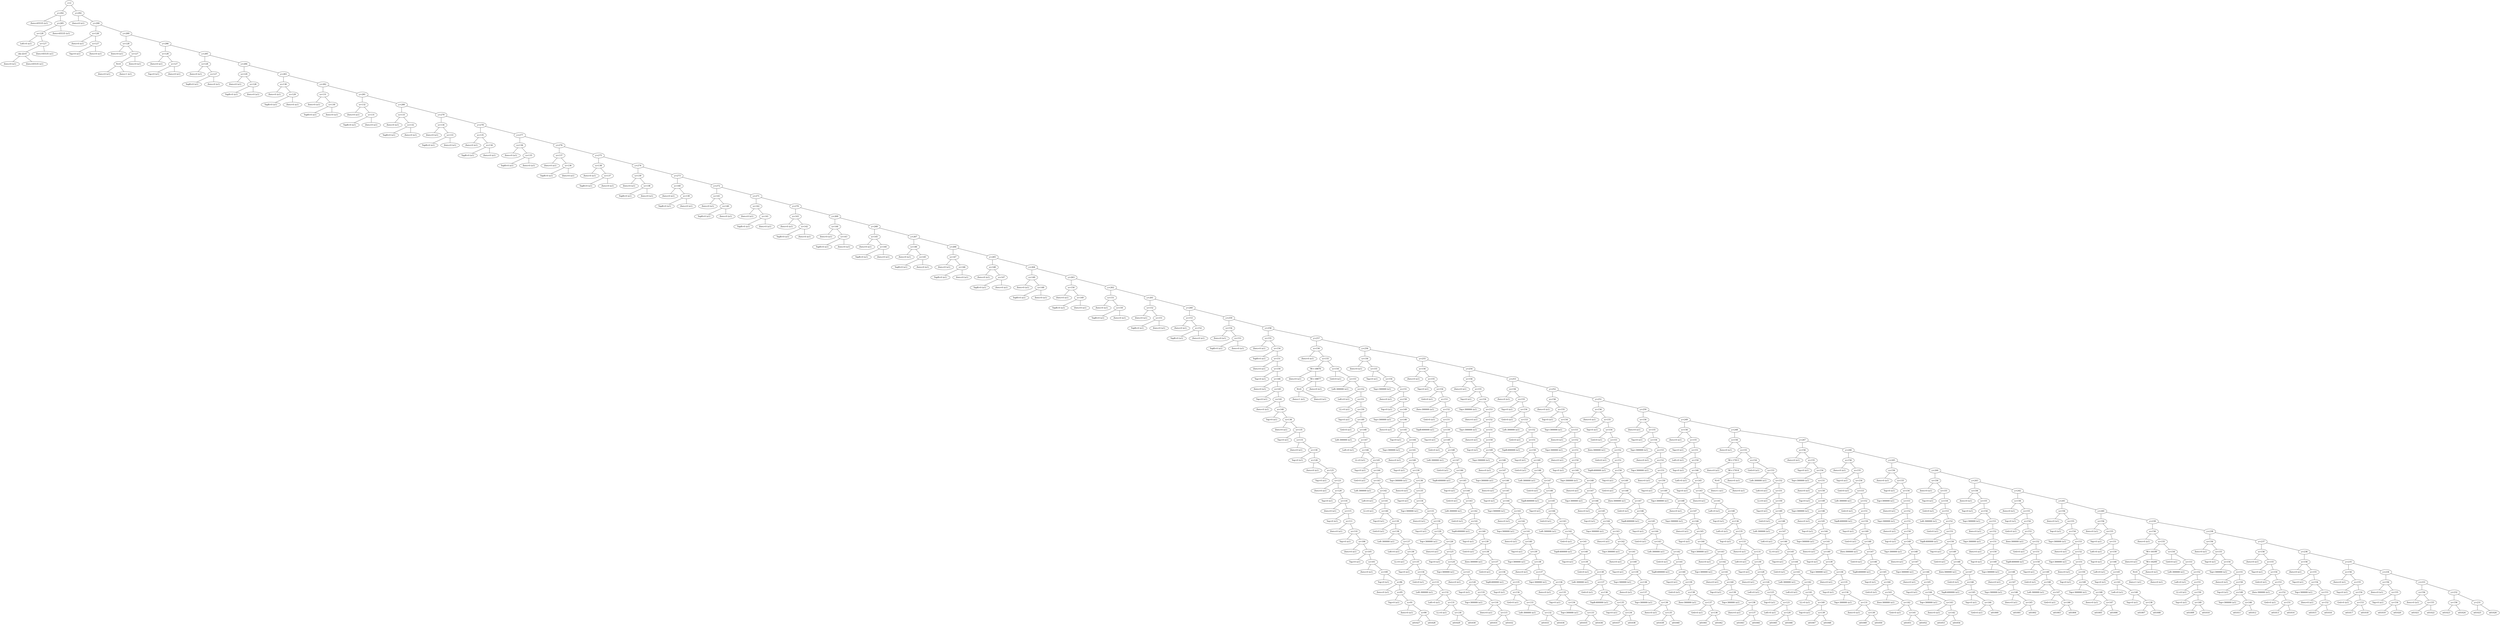 graph{
n00000 [label="c>2"];
n00000 -- n00001;
n00000 -- n00002;
n00001 [label="y>292"];
n00001 -- n00003;
n00001 -- n00004;
n00002 [label="y>292"];
n00002 -- n00005;
n00002 -- n00006;
n00003 [label="Zero+65535 (x1)"];
n00004 [label="y>285"];
n00004 -- n00007;
n00004 -- n00008;
n00005 [label="Zero+0 (x1)"];
n00006 [label="y>290"];
n00006 -- n00009;
n00006 -- n00010;
n00007 [label="x>128"];
n00007 -- n00011;
n00007 -- n00012;
n00008 [label="Zero+65535 (x1)"];
n00009 [label="x>128"];
n00009 -- n00013;
n00009 -- n00014;
n00010 [label="y>289"];
n00010 -- n00015;
n00010 -- n00016;
n00011 [label="Left+0 (x1)"];
n00012 [label="x>127"];
n00012 -- n00017;
n00012 -- n00018;
n00013 [label="Zero+0 (x1)"];
n00014 [label="x>127"];
n00014 -- n00019;
n00014 -- n00020;
n00015 [label="x>128"];
n00015 -- n00021;
n00015 -- n00022;
n00016 [label="y>286"];
n00016 -- n00023;
n00016 -- n00024;
n00017 [label="ch[-2]>0"];
n00017 -- n00025;
n00017 -- n00026;
n00018 [label="Zero+65535 (x1)"];
n00019 [label="Top+0 (x1)"];
n00020 [label="Zero+0 (x1)"];
n00021 [label="Zero+0 (x1)"];
n00022 [label="x>127"];
n00022 -- n00027;
n00022 -- n00028;
n00023 [label="x>128"];
n00023 -- n00029;
n00023 -- n00030;
n00024 [label="y>285"];
n00024 -- n00031;
n00024 -- n00032;
n00025 [label="Zero+0 (x1)"];
n00026 [label="Zero+65535 (x1)"];
n00027 [label="N>0"];
n00027 -- n00033;
n00027 -- n00034;
n00028 [label="Zero+0 (x1)"];
n00029 [label="Zero+0 (x1)"];
n00030 [label="x>127"];
n00030 -- n00035;
n00030 -- n00036;
n00031 [label="x>128"];
n00031 -- n00037;
n00031 -- n00038;
n00032 [label="y>284"];
n00032 -- n00039;
n00032 -- n00040;
n00033 [label="Zero+0 (x1)"];
n00034 [label="Zero+1 (x1)"];
n00035 [label="Top+0 (x1)"];
n00036 [label="Zero+0 (x1)"];
n00037 [label="Zero+0 (x1)"];
n00038 [label="x>127"];
n00038 -- n00041;
n00038 -- n00042;
n00039 [label="x>129"];
n00039 -- n00043;
n00039 -- n00044;
n00040 [label="y>283"];
n00040 -- n00045;
n00040 -- n00046;
n00041 [label="TopR+0 (x1)"];
n00042 [label="Zero+0 (x1)"];
n00043 [label="Zero+0 (x1)"];
n00044 [label="x>128"];
n00044 -- n00047;
n00044 -- n00048;
n00045 [label="x>130"];
n00045 -- n00049;
n00045 -- n00050;
n00046 [label="y>282"];
n00046 -- n00051;
n00046 -- n00052;
n00047 [label="TopR+0 (x1)"];
n00048 [label="Zero+0 (x1)"];
n00049 [label="Zero+0 (x1)"];
n00050 [label="x>129"];
n00050 -- n00053;
n00050 -- n00054;
n00051 [label="x>131"];
n00051 -- n00055;
n00051 -- n00056;
n00052 [label="y>281"];
n00052 -- n00057;
n00052 -- n00058;
n00053 [label="TopR+0 (x1)"];
n00054 [label="Zero+0 (x1)"];
n00055 [label="Zero+0 (x1)"];
n00056 [label="x>130"];
n00056 -- n00059;
n00056 -- n00060;
n00057 [label="x>132"];
n00057 -- n00061;
n00057 -- n00062;
n00058 [label="y>280"];
n00058 -- n00063;
n00058 -- n00064;
n00059 [label="TopR+0 (x1)"];
n00060 [label="Zero+0 (x1)"];
n00061 [label="Zero+0 (x1)"];
n00062 [label="x>131"];
n00062 -- n00065;
n00062 -- n00066;
n00063 [label="x>133"];
n00063 -- n00067;
n00063 -- n00068;
n00064 [label="y>279"];
n00064 -- n00069;
n00064 -- n00070;
n00065 [label="TopR+0 (x1)"];
n00066 [label="Zero+0 (x1)"];
n00067 [label="Zero+0 (x1)"];
n00068 [label="x>132"];
n00068 -- n00071;
n00068 -- n00072;
n00069 [label="x>134"];
n00069 -- n00073;
n00069 -- n00074;
n00070 [label="y>278"];
n00070 -- n00075;
n00070 -- n00076;
n00071 [label="TopR+0 (x1)"];
n00072 [label="Zero+0 (x1)"];
n00073 [label="Zero+0 (x1)"];
n00074 [label="x>133"];
n00074 -- n00077;
n00074 -- n00078;
n00075 [label="x>135"];
n00075 -- n00079;
n00075 -- n00080;
n00076 [label="y>277"];
n00076 -- n00081;
n00076 -- n00082;
n00077 [label="TopR+0 (x1)"];
n00078 [label="Zero+0 (x1)"];
n00079 [label="Zero+0 (x1)"];
n00080 [label="x>134"];
n00080 -- n00083;
n00080 -- n00084;
n00081 [label="x>136"];
n00081 -- n00085;
n00081 -- n00086;
n00082 [label="y>276"];
n00082 -- n00087;
n00082 -- n00088;
n00083 [label="TopR+0 (x1)"];
n00084 [label="Zero+0 (x1)"];
n00085 [label="Zero+0 (x1)"];
n00086 [label="x>135"];
n00086 -- n00089;
n00086 -- n00090;
n00087 [label="x>137"];
n00087 -- n00091;
n00087 -- n00092;
n00088 [label="y>275"];
n00088 -- n00093;
n00088 -- n00094;
n00089 [label="TopR+0 (x1)"];
n00090 [label="Zero+0 (x1)"];
n00091 [label="Zero+0 (x1)"];
n00092 [label="x>136"];
n00092 -- n00095;
n00092 -- n00096;
n00093 [label="x>138"];
n00093 -- n00097;
n00093 -- n00098;
n00094 [label="y>274"];
n00094 -- n00099;
n00094 -- n00100;
n00095 [label="TopR+0 (x1)"];
n00096 [label="Zero+0 (x1)"];
n00097 [label="Zero+0 (x1)"];
n00098 [label="x>137"];
n00098 -- n00101;
n00098 -- n00102;
n00099 [label="x>139"];
n00099 -- n00103;
n00099 -- n00104;
n00100 [label="y>273"];
n00100 -- n00105;
n00100 -- n00106;
n00101 [label="TopR+0 (x1)"];
n00102 [label="Zero+0 (x1)"];
n00103 [label="Zero+0 (x1)"];
n00104 [label="x>138"];
n00104 -- n00107;
n00104 -- n00108;
n00105 [label="x>140"];
n00105 -- n00109;
n00105 -- n00110;
n00106 [label="y>272"];
n00106 -- n00111;
n00106 -- n00112;
n00107 [label="TopR+0 (x1)"];
n00108 [label="Zero+0 (x1)"];
n00109 [label="Zero+0 (x1)"];
n00110 [label="x>139"];
n00110 -- n00113;
n00110 -- n00114;
n00111 [label="x>141"];
n00111 -- n00115;
n00111 -- n00116;
n00112 [label="y>271"];
n00112 -- n00117;
n00112 -- n00118;
n00113 [label="TopR+0 (x1)"];
n00114 [label="Zero+0 (x1)"];
n00115 [label="Zero+0 (x1)"];
n00116 [label="x>140"];
n00116 -- n00119;
n00116 -- n00120;
n00117 [label="x>142"];
n00117 -- n00121;
n00117 -- n00122;
n00118 [label="y>270"];
n00118 -- n00123;
n00118 -- n00124;
n00119 [label="TopR+0 (x1)"];
n00120 [label="Zero+0 (x1)"];
n00121 [label="Zero+0 (x1)"];
n00122 [label="x>141"];
n00122 -- n00125;
n00122 -- n00126;
n00123 [label="x>143"];
n00123 -- n00127;
n00123 -- n00128;
n00124 [label="y>269"];
n00124 -- n00129;
n00124 -- n00130;
n00125 [label="TopR+0 (x1)"];
n00126 [label="Zero+0 (x1)"];
n00127 [label="Zero+0 (x1)"];
n00128 [label="x>142"];
n00128 -- n00131;
n00128 -- n00132;
n00129 [label="x>144"];
n00129 -- n00133;
n00129 -- n00134;
n00130 [label="y>268"];
n00130 -- n00135;
n00130 -- n00136;
n00131 [label="TopR+0 (x1)"];
n00132 [label="Zero+0 (x1)"];
n00133 [label="Zero+0 (x1)"];
n00134 [label="x>143"];
n00134 -- n00137;
n00134 -- n00138;
n00135 [label="x>145"];
n00135 -- n00139;
n00135 -- n00140;
n00136 [label="y>267"];
n00136 -- n00141;
n00136 -- n00142;
n00137 [label="TopR+0 (x1)"];
n00138 [label="Zero+0 (x1)"];
n00139 [label="Zero+0 (x1)"];
n00140 [label="x>144"];
n00140 -- n00143;
n00140 -- n00144;
n00141 [label="x>146"];
n00141 -- n00145;
n00141 -- n00146;
n00142 [label="y>266"];
n00142 -- n00147;
n00142 -- n00148;
n00143 [label="TopR+0 (x1)"];
n00144 [label="Zero+0 (x1)"];
n00145 [label="Zero+0 (x1)"];
n00146 [label="x>145"];
n00146 -- n00149;
n00146 -- n00150;
n00147 [label="x>147"];
n00147 -- n00151;
n00147 -- n00152;
n00148 [label="y>265"];
n00148 -- n00153;
n00148 -- n00154;
n00149 [label="TopR+0 (x1)"];
n00150 [label="Zero+0 (x1)"];
n00151 [label="Zero+0 (x1)"];
n00152 [label="x>146"];
n00152 -- n00155;
n00152 -- n00156;
n00153 [label="x>148"];
n00153 -- n00157;
n00153 -- n00158;
n00154 [label="y>264"];
n00154 -- n00159;
n00154 -- n00160;
n00155 [label="TopR+0 (x1)"];
n00156 [label="Zero+0 (x1)"];
n00157 [label="Zero+0 (x1)"];
n00158 [label="x>147"];
n00158 -- n00161;
n00158 -- n00162;
n00159 [label="x>149"];
n00159 -- n00163;
n00159 -- n00164;
n00160 [label="y>263"];
n00160 -- n00165;
n00160 -- n00166;
n00161 [label="TopR+0 (x1)"];
n00162 [label="Zero+0 (x1)"];
n00163 [label="Zero+0 (x1)"];
n00164 [label="x>148"];
n00164 -- n00167;
n00164 -- n00168;
n00165 [label="x>150"];
n00165 -- n00169;
n00165 -- n00170;
n00166 [label="y>262"];
n00166 -- n00171;
n00166 -- n00172;
n00167 [label="TopR+0 (x1)"];
n00168 [label="Zero+0 (x1)"];
n00169 [label="Zero+0 (x1)"];
n00170 [label="x>149"];
n00170 -- n00173;
n00170 -- n00174;
n00171 [label="x>151"];
n00171 -- n00175;
n00171 -- n00176;
n00172 [label="y>261"];
n00172 -- n00177;
n00172 -- n00178;
n00173 [label="TopR+0 (x1)"];
n00174 [label="Zero+0 (x1)"];
n00175 [label="Zero+0 (x1)"];
n00176 [label="x>150"];
n00176 -- n00179;
n00176 -- n00180;
n00177 [label="x>152"];
n00177 -- n00181;
n00177 -- n00182;
n00178 [label="y>260"];
n00178 -- n00183;
n00178 -- n00184;
n00179 [label="TopR+0 (x1)"];
n00180 [label="Zero+0 (x1)"];
n00181 [label="Zero+0 (x1)"];
n00182 [label="x>151"];
n00182 -- n00185;
n00182 -- n00186;
n00183 [label="x>153"];
n00183 -- n00187;
n00183 -- n00188;
n00184 [label="y>259"];
n00184 -- n00189;
n00184 -- n00190;
n00185 [label="TopR+0 (x1)"];
n00186 [label="Zero+0 (x1)"];
n00187 [label="Zero+0 (x1)"];
n00188 [label="x>152"];
n00188 -- n00191;
n00188 -- n00192;
n00189 [label="x>154"];
n00189 -- n00193;
n00189 -- n00194;
n00190 [label="y>258"];
n00190 -- n00195;
n00190 -- n00196;
n00191 [label="TopR+0 (x1)"];
n00192 [label="Zero+0 (x1)"];
n00193 [label="Zero+0 (x1)"];
n00194 [label="x>153"];
n00194 -- n00197;
n00194 -- n00198;
n00195 [label="x>155"];
n00195 -- n00199;
n00195 -- n00200;
n00196 [label="y>257"];
n00196 -- n00201;
n00196 -- n00202;
n00197 [label="TopR+0 (x1)"];
n00198 [label="Zero+0 (x1)"];
n00199 [label="Zero+0 (x1)"];
n00200 [label="x>154"];
n00200 -- n00203;
n00200 -- n00204;
n00201 [label="x>156"];
n00201 -- n00205;
n00201 -- n00206;
n00202 [label="y>256"];
n00202 -- n00207;
n00202 -- n00208;
n00203 [label="TopR+0 (x1)"];
n00204 [label="x>151"];
n00204 -- n00209;
n00204 -- n00210;
n00205 [label="Zero+0 (x1)"];
n00206 [label="x>155"];
n00206 -- n00211;
n00206 -- n00212;
n00207 [label="x>156"];
n00207 -- n00213;
n00207 -- n00214;
n00208 [label="y>255"];
n00208 -- n00215;
n00208 -- n00216;
n00209 [label="Zero+0 (x1)"];
n00210 [label="x>150"];
n00210 -- n00217;
n00210 -- n00218;
n00211 [label="W>-18876"];
n00211 -- n00219;
n00211 -- n00220;
n00212 [label="x>154"];
n00212 -- n00221;
n00212 -- n00222;
n00213 [label="Zero+0 (x1)"];
n00214 [label="x>155"];
n00214 -- n00223;
n00214 -- n00224;
n00215 [label="x>156"];
n00215 -- n00225;
n00215 -- n00226;
n00216 [label="y>254"];
n00216 -- n00227;
n00216 -- n00228;
n00217 [label="Top+0 (x1)"];
n00218 [label="x>146"];
n00218 -- n00229;
n00218 -- n00230;
n00219 [label="Zero+0 (x1)"];
n00220 [label="W>-18877"];
n00220 -- n00231;
n00220 -- n00232;
n00221 [label="Grd+0 (x1)"];
n00222 [label="x>153"];
n00222 -- n00233;
n00222 -- n00234;
n00223 [label="Top+0 (x1)"];
n00224 [label="x>154"];
n00224 -- n00235;
n00224 -- n00236;
n00225 [label="Zero+0 (x1)"];
n00226 [label="x>155"];
n00226 -- n00237;
n00226 -- n00238;
n00227 [label="x>156"];
n00227 -- n00239;
n00227 -- n00240;
n00228 [label="y>253"];
n00228 -- n00241;
n00228 -- n00242;
n00229 [label="Zero+0 (x1)"];
n00230 [label="x>145"];
n00230 -- n00243;
n00230 -- n00244;
n00231 [label="N>0"];
n00231 -- n00245;
n00231 -- n00246;
n00232 [label="Zero+0 (x1)"];
n00233 [label="Left-300000 (x1)"];
n00234 [label="x>152"];
n00234 -- n00247;
n00234 -- n00248;
n00235 [label="Top+300000 (x1)"];
n00236 [label="x>151"];
n00236 -- n00249;
n00236 -- n00250;
n00237 [label="Top+0 (x1)"];
n00238 [label="x>154"];
n00238 -- n00251;
n00238 -- n00252;
n00239 [label="Zero+0 (x1)"];
n00240 [label="x>155"];
n00240 -- n00253;
n00240 -- n00254;
n00241 [label="x>156"];
n00241 -- n00255;
n00241 -- n00256;
n00242 [label="y>252"];
n00242 -- n00257;
n00242 -- n00258;
n00243 [label="Top+0 (x1)"];
n00244 [label="x>141"];
n00244 -- n00259;
n00244 -- n00260;
n00245 [label="Zero+1 (x1)"];
n00246 [label="Zero+0 (x1)"];
n00247 [label="Left+0 (x1)"];
n00248 [label="x>151"];
n00248 -- n00261;
n00248 -- n00262;
n00249 [label="Zero+0 (x1)"];
n00250 [label="x>150"];
n00250 -- n00263;
n00250 -- n00264;
n00251 [label="Grd+0 (x1)"];
n00252 [label="x>153"];
n00252 -- n00265;
n00252 -- n00266;
n00253 [label="Top+0 (x1)"];
n00254 [label="x>154"];
n00254 -- n00267;
n00254 -- n00268;
n00255 [label="Zero+0 (x1)"];
n00256 [label="x>155"];
n00256 -- n00269;
n00256 -- n00270;
n00257 [label="x>156"];
n00257 -- n00271;
n00257 -- n00272;
n00258 [label="y>251"];
n00258 -- n00273;
n00258 -- n00274;
n00259 [label="Zero+0 (x1)"];
n00260 [label="x>140"];
n00260 -- n00275;
n00260 -- n00276;
n00261 [label="LL+0 (x1)"];
n00262 [label="x>150"];
n00262 -- n00277;
n00262 -- n00278;
n00263 [label="Top+0 (x1)"];
n00264 [label="x>149"];
n00264 -- n00279;
n00264 -- n00280;
n00265 [label="Zero-300000 (x1)"];
n00266 [label="x>152"];
n00266 -- n00281;
n00266 -- n00282;
n00267 [label="Top+300000 (x1)"];
n00268 [label="x>153"];
n00268 -- n00283;
n00268 -- n00284;
n00269 [label="Top+0 (x1)"];
n00270 [label="x>154"];
n00270 -- n00285;
n00270 -- n00286;
n00271 [label="Zero+0 (x1)"];
n00272 [label="x>155"];
n00272 -- n00287;
n00272 -- n00288;
n00273 [label="x>156"];
n00273 -- n00289;
n00273 -- n00290;
n00274 [label="y>250"];
n00274 -- n00291;
n00274 -- n00292;
n00275 [label="Top+0 (x1)"];
n00276 [label="x>136"];
n00276 -- n00293;
n00276 -- n00294;
n00277 [label="Top+0 (x1)"];
n00278 [label="x>149"];
n00278 -- n00295;
n00278 -- n00296;
n00279 [label="Top+300000 (x1)"];
n00280 [label="x>146"];
n00280 -- n00297;
n00280 -- n00298;
n00281 [label="Grd+0 (x1)"];
n00282 [label="x>151"];
n00282 -- n00299;
n00282 -- n00300;
n00283 [label="Zero+0 (x1)"];
n00284 [label="x>152"];
n00284 -- n00301;
n00284 -- n00302;
n00285 [label="Grd+0 (x1)"];
n00286 [label="x>153"];
n00286 -- n00303;
n00286 -- n00304;
n00287 [label="Top+0 (x1)"];
n00288 [label="x>154"];
n00288 -- n00305;
n00288 -- n00306;
n00289 [label="Zero+0 (x1)"];
n00290 [label="x>155"];
n00290 -- n00307;
n00290 -- n00308;
n00291 [label="x>156"];
n00291 -- n00309;
n00291 -- n00310;
n00292 [label="y>249"];
n00292 -- n00311;
n00292 -- n00312;
n00293 [label="Zero+0 (x1)"];
n00294 [label="x>135"];
n00294 -- n00313;
n00294 -- n00314;
n00295 [label="Grd+0 (x1)"];
n00296 [label="x>148"];
n00296 -- n00315;
n00296 -- n00316;
n00297 [label="Zero+0 (x1)"];
n00298 [label="x>145"];
n00298 -- n00317;
n00298 -- n00318;
n00299 [label="TopR-600000 (x1)"];
n00300 [label="x>150"];
n00300 -- n00319;
n00300 -- n00320;
n00301 [label="Top+300000 (x1)"];
n00302 [label="x>151"];
n00302 -- n00321;
n00302 -- n00322;
n00303 [label="Left-300000 (x1)"];
n00304 [label="x>152"];
n00304 -- n00323;
n00304 -- n00324;
n00305 [label="Top+300000 (x1)"];
n00306 [label="x>153"];
n00306 -- n00325;
n00306 -- n00326;
n00307 [label="Top+0 (x1)"];
n00308 [label="x>154"];
n00308 -- n00327;
n00308 -- n00328;
n00309 [label="Zero+0 (x1)"];
n00310 [label="x>155"];
n00310 -- n00329;
n00310 -- n00330;
n00311 [label="x>156"];
n00311 -- n00331;
n00311 -- n00332;
n00312 [label="y>248"];
n00312 -- n00333;
n00312 -- n00334;
n00313 [label="Top+0 (x1)"];
n00314 [label="x>131"];
n00314 -- n00335;
n00314 -- n00336;
n00315 [label="Left-300000 (x1)"];
n00316 [label="x>147"];
n00316 -- n00337;
n00316 -- n00338;
n00317 [label="Top+0 (x1)"];
n00318 [label="x>144"];
n00318 -- n00339;
n00318 -- n00340;
n00319 [label="Top+0 (x1)"];
n00320 [label="x>149"];
n00320 -- n00341;
n00320 -- n00342;
n00321 [label="Zero+0 (x1)"];
n00322 [label="x>150"];
n00322 -- n00343;
n00322 -- n00344;
n00323 [label="Grd+0 (x1)"];
n00324 [label="x>151"];
n00324 -- n00345;
n00324 -- n00346;
n00325 [label="Zero+0 (x1)"];
n00326 [label="x>152"];
n00326 -- n00347;
n00326 -- n00348;
n00327 [label="Grd+0 (x1)"];
n00328 [label="x>153"];
n00328 -- n00349;
n00328 -- n00350;
n00329 [label="Top+0 (x1)"];
n00330 [label="x>154"];
n00330 -- n00351;
n00330 -- n00352;
n00331 [label="Zero+0 (x1)"];
n00332 [label="x>155"];
n00332 -- n00353;
n00332 -- n00354;
n00333 [label="x>156"];
n00333 -- n00355;
n00333 -- n00356;
n00334 [label="y>247"];
n00334 -- n00357;
n00334 -- n00358;
n00335 [label="Zero+0 (x1)"];
n00336 [label="x>130"];
n00336 -- n00359;
n00336 -- n00360;
n00337 [label="Left+0 (x1)"];
n00338 [label="x>146"];
n00338 -- n00361;
n00338 -- n00362;
n00339 [label="Top+300000 (x1)"];
n00340 [label="x>141"];
n00340 -- n00363;
n00340 -- n00364;
n00341 [label="Grd+0 (x1)"];
n00342 [label="x>148"];
n00342 -- n00365;
n00342 -- n00366;
n00343 [label="Top+0 (x1)"];
n00344 [label="x>149"];
n00344 -- n00367;
n00344 -- n00368;
n00345 [label="TopR-600000 (x1)"];
n00346 [label="x>150"];
n00346 -- n00369;
n00346 -- n00370;
n00347 [label="Top+300000 (x1)"];
n00348 [label="x>151"];
n00348 -- n00371;
n00348 -- n00372;
n00349 [label="Zero-300000 (x1)"];
n00350 [label="x>152"];
n00350 -- n00373;
n00350 -- n00374;
n00351 [label="Top+300000 (x1)"];
n00352 [label="x>153"];
n00352 -- n00375;
n00352 -- n00376;
n00353 [label="Top+0 (x1)"];
n00354 [label="x>151"];
n00354 -- n00377;
n00354 -- n00378;
n00355 [label="Zero+0 (x1)"];
n00356 [label="x>155"];
n00356 -- n00379;
n00356 -- n00380;
n00357 [label="x>156"];
n00357 -- n00381;
n00357 -- n00382;
n00358 [label="y>246"];
n00358 -- n00383;
n00358 -- n00384;
n00359 [label="Top+0 (x1)"];
n00360 [label="x>126"];
n00360 -- n00385;
n00360 -- n00386;
n00361 [label="LL+0 (x1)"];
n00362 [label="x>145"];
n00362 -- n00387;
n00362 -- n00388;
n00363 [label="Zero+0 (x1)"];
n00364 [label="x>140"];
n00364 -- n00389;
n00364 -- n00390;
n00365 [label="Left-300000 (x1)"];
n00366 [label="x>147"];
n00366 -- n00391;
n00366 -- n00392;
n00367 [label="Top+300000 (x1)"];
n00368 [label="x>148"];
n00368 -- n00393;
n00368 -- n00394;
n00369 [label="Top+0 (x1)"];
n00370 [label="x>149"];
n00370 -- n00395;
n00370 -- n00396;
n00371 [label="Zero+0 (x1)"];
n00372 [label="x>150"];
n00372 -- n00397;
n00372 -- n00398;
n00373 [label="Grd+0 (x1)"];
n00374 [label="x>151"];
n00374 -- n00399;
n00374 -- n00400;
n00375 [label="Zero+0 (x1)"];
n00376 [label="x>152"];
n00376 -- n00401;
n00376 -- n00402;
n00377 [label="Left+0 (x1)"];
n00378 [label="x>150"];
n00378 -- n00403;
n00378 -- n00404;
n00379 [label="W>-17013"];
n00379 -- n00405;
n00379 -- n00406;
n00380 [label="x>154"];
n00380 -- n00407;
n00380 -- n00408;
n00381 [label="Zero+0 (x1)"];
n00382 [label="x>155"];
n00382 -- n00409;
n00382 -- n00410;
n00383 [label="x>156"];
n00383 -- n00411;
n00383 -- n00412;
n00384 [label="y>245"];
n00384 -- n00413;
n00384 -- n00414;
n00385 [label="Zero+0 (x1)"];
n00386 [label="x>125"];
n00386 -- n00415;
n00386 -- n00416;
n00387 [label="Top+0 (x1)"];
n00388 [label="x>144"];
n00388 -- n00417;
n00388 -- n00418;
n00389 [label="Top+0 (x1)"];
n00390 [label="x>139"];
n00390 -- n00419;
n00390 -- n00420;
n00391 [label="Grd+0 (x1)"];
n00392 [label="x>146"];
n00392 -- n00421;
n00392 -- n00422;
n00393 [label="Zero+0 (x1)"];
n00394 [label="x>147"];
n00394 -- n00423;
n00394 -- n00424;
n00395 [label="Grd+0 (x1)"];
n00396 [label="x>148"];
n00396 -- n00425;
n00396 -- n00426;
n00397 [label="Top+0 (x1)"];
n00398 [label="x>149"];
n00398 -- n00427;
n00398 -- n00428;
n00399 [label="TopR-600000 (x1)"];
n00400 [label="x>150"];
n00400 -- n00429;
n00400 -- n00430;
n00401 [label="Top+300000 (x1)"];
n00402 [label="x>151"];
n00402 -- n00431;
n00402 -- n00432;
n00403 [label="Top+0 (x1)"];
n00404 [label="x>146"];
n00404 -- n00433;
n00404 -- n00434;
n00405 [label="Zero+0 (x1)"];
n00406 [label="W>-17014"];
n00406 -- n00435;
n00406 -- n00436;
n00407 [label="Grd+0 (x1)"];
n00408 [label="x>153"];
n00408 -- n00437;
n00408 -- n00438;
n00409 [label="Top+0 (x1)"];
n00410 [label="x>154"];
n00410 -- n00439;
n00410 -- n00440;
n00411 [label="Zero+0 (x1)"];
n00412 [label="x>155"];
n00412 -- n00441;
n00412 -- n00442;
n00413 [label="x>156"];
n00413 -- n00443;
n00413 -- n00444;
n00414 [label="y>244"];
n00414 -- n00445;
n00414 -- n00446;
n00415 [label="Top+0 (x1)"];
n00416 [label="x>121"];
n00416 -- n00447;
n00416 -- n00448;
n00417 [label="Grd+0 (x1)"];
n00418 [label="x>143"];
n00418 -- n00449;
n00418 -- n00450;
n00419 [label="Top+300000 (x1)"];
n00420 [label="x>136"];
n00420 -- n00451;
n00420 -- n00452;
n00421 [label="TopR-600000 (x1)"];
n00422 [label="x>145"];
n00422 -- n00453;
n00422 -- n00454;
n00423 [label="Top+300000 (x1)"];
n00424 [label="x>146"];
n00424 -- n00455;
n00424 -- n00456;
n00425 [label="Left-300000 (x1)"];
n00426 [label="x>147"];
n00426 -- n00457;
n00426 -- n00458;
n00427 [label="Top+300000 (x1)"];
n00428 [label="x>148"];
n00428 -- n00459;
n00428 -- n00460;
n00429 [label="Top+0 (x1)"];
n00430 [label="x>149"];
n00430 -- n00461;
n00430 -- n00462;
n00431 [label="Zero+0 (x1)"];
n00432 [label="x>150"];
n00432 -- n00463;
n00432 -- n00464;
n00433 [label="Left+0 (x1)"];
n00434 [label="x>145"];
n00434 -- n00465;
n00434 -- n00466;
n00435 [label="N>0"];
n00435 -- n00467;
n00435 -- n00468;
n00436 [label="Zero+0 (x1)"];
n00437 [label="Left-300000 (x1)"];
n00438 [label="x>152"];
n00438 -- n00469;
n00438 -- n00470;
n00439 [label="Top+300000 (x1)"];
n00440 [label="x>151"];
n00440 -- n00471;
n00440 -- n00472;
n00441 [label="Top+0 (x1)"];
n00442 [label="x>154"];
n00442 -- n00473;
n00442 -- n00474;
n00443 [label="Zero+0 (x1)"];
n00444 [label="x>155"];
n00444 -- n00475;
n00444 -- n00476;
n00445 [label="x>156"];
n00445 -- n00477;
n00445 -- n00478;
n00446 [label="y>243"];
n00446 -- n00479;
n00446 -- n00480;
n00447 [label="Zero+0 (x1)"];
n00448 [label="x>120"];
n00448 -- n00481;
n00448 -- n00482;
n00449 [label="Left-300000 (x1)"];
n00450 [label="x>142"];
n00450 -- n00483;
n00450 -- n00484;
n00451 [label="Zero+0 (x1)"];
n00452 [label="x>135"];
n00452 -- n00485;
n00452 -- n00486;
n00453 [label="Top+0 (x1)"];
n00454 [label="x>144"];
n00454 -- n00487;
n00454 -- n00488;
n00455 [label="Zero+0 (x1)"];
n00456 [label="x>145"];
n00456 -- n00489;
n00456 -- n00490;
n00457 [label="Grd+0 (x1)"];
n00458 [label="x>146"];
n00458 -- n00491;
n00458 -- n00492;
n00459 [label="Zero+0 (x1)"];
n00460 [label="x>147"];
n00460 -- n00493;
n00460 -- n00494;
n00461 [label="Grd+0 (x1)"];
n00462 [label="x>148"];
n00462 -- n00495;
n00462 -- n00496;
n00463 [label="Top+0 (x1)"];
n00464 [label="x>149"];
n00464 -- n00497;
n00464 -- n00498;
n00465 [label="Top+0 (x1)"];
n00466 [label="x>143"];
n00466 -- n00499;
n00466 -- n00500;
n00467 [label="Zero+1 (x1)"];
n00468 [label="Zero+0 (x1)"];
n00469 [label="Left+0 (x1)"];
n00470 [label="x>151"];
n00470 -- n00501;
n00470 -- n00502;
n00471 [label="Zero+0 (x1)"];
n00472 [label="x>150"];
n00472 -- n00503;
n00472 -- n00504;
n00473 [label="Grd+0 (x1)"];
n00474 [label="x>153"];
n00474 -- n00505;
n00474 -- n00506;
n00475 [label="Top+0 (x1)"];
n00476 [label="x>154"];
n00476 -- n00507;
n00476 -- n00508;
n00477 [label="Zero+0 (x1)"];
n00478 [label="x>155"];
n00478 -- n00509;
n00478 -- n00510;
n00479 [label="x>156"];
n00479 -- n00511;
n00479 -- n00512;
n00480 [label="y>242"];
n00480 -- n00513;
n00480 -- n00514;
n00481 [label="Top+0 (x1)"];
n00482 [label="x>116"];
n00482 -- n00515;
n00482 -- n00516;
n00483 [label="Left+0 (x1)"];
n00484 [label="x>141"];
n00484 -- n00517;
n00484 -- n00518;
n00485 [label="Top+0 (x1)"];
n00486 [label="x>134"];
n00486 -- n00519;
n00486 -- n00520;
n00487 [label="Grd+0 (x1)"];
n00488 [label="x>143"];
n00488 -- n00521;
n00488 -- n00522;
n00489 [label="Top+0 (x1)"];
n00490 [label="x>144"];
n00490 -- n00523;
n00490 -- n00524;
n00491 [label="TopR-600000 (x1)"];
n00492 [label="x>145"];
n00492 -- n00525;
n00492 -- n00526;
n00493 [label="Top+300000 (x1)"];
n00494 [label="x>146"];
n00494 -- n00527;
n00494 -- n00528;
n00495 [label="Zero-300000 (x1)"];
n00496 [label="x>147"];
n00496 -- n00529;
n00496 -- n00530;
n00497 [label="Top+300000 (x1)"];
n00498 [label="x>148"];
n00498 -- n00531;
n00498 -- n00532;
n00499 [label="Zero+0 (x1)"];
n00500 [label="x>141"];
n00500 -- n00533;
n00500 -- n00534;
n00501 [label="LL+0 (x1)"];
n00502 [label="x>150"];
n00502 -- n00535;
n00502 -- n00536;
n00503 [label="Top+0 (x1)"];
n00504 [label="x>149"];
n00504 -- n00537;
n00504 -- n00538;
n00505 [label="Left-300000 (x1)"];
n00506 [label="x>152"];
n00506 -- n00539;
n00506 -- n00540;
n00507 [label="Top+300000 (x1)"];
n00508 [label="x>153"];
n00508 -- n00541;
n00508 -- n00542;
n00509 [label="Top+0 (x1)"];
n00510 [label="x>154"];
n00510 -- n00543;
n00510 -- n00544;
n00511 [label="Zero+0 (x1)"];
n00512 [label="x>155"];
n00512 -- n00545;
n00512 -- n00546;
n00513 [label="x>156"];
n00513 -- n00547;
n00513 -- n00548;
n00514 [label="y>241"];
n00514 -- n00549;
n00514 -- n00550;
n00515 [label="Zero+0 (x1)"];
n00516 [label="x>115"];
n00516 -- n00551;
n00516 -- n00552;
n00517 [label="LL+0 (x1)"];
n00518 [label="x>140"];
n00518 -- n00553;
n00518 -- n00554;
n00519 [label="Top+300000 (x1)"];
n00520 [label="x>131"];
n00520 -- n00555;
n00520 -- n00556;
n00521 [label="Left-300000 (x1)"];
n00522 [label="x>142"];
n00522 -- n00557;
n00522 -- n00558;
n00523 [label="Top+300000 (x1)"];
n00524 [label="x>143"];
n00524 -- n00559;
n00524 -- n00560;
n00525 [label="Top+0 (x1)"];
n00526 [label="x>144"];
n00526 -- n00561;
n00526 -- n00562;
n00527 [label="Zero+0 (x1)"];
n00528 [label="x>145"];
n00528 -- n00563;
n00528 -- n00564;
n00529 [label="Grd+0 (x1)"];
n00530 [label="x>146"];
n00530 -- n00565;
n00530 -- n00566;
n00531 [label="Zero+0 (x1)"];
n00532 [label="x>147"];
n00532 -- n00567;
n00532 -- n00568;
n00533 [label="Left+0 (x1)"];
n00534 [label="x>140"];
n00534 -- n00569;
n00534 -- n00570;
n00535 [label="Top+0 (x1)"];
n00536 [label="x>149"];
n00536 -- n00571;
n00536 -- n00572;
n00537 [label="Top+300000 (x1)"];
n00538 [label="x>146"];
n00538 -- n00573;
n00538 -- n00574;
n00539 [label="Grd+0 (x1)"];
n00540 [label="x>151"];
n00540 -- n00575;
n00540 -- n00576;
n00541 [label="Zero+0 (x1)"];
n00542 [label="x>152"];
n00542 -- n00577;
n00542 -- n00578;
n00543 [label="Grd+0 (x1)"];
n00544 [label="x>153"];
n00544 -- n00579;
n00544 -- n00580;
n00545 [label="Top+0 (x1)"];
n00546 [label="x>154"];
n00546 -- n00581;
n00546 -- n00582;
n00547 [label="Zero+0 (x1)"];
n00548 [label="x>155"];
n00548 -- n00583;
n00548 -- n00584;
n00549 [label="x>156"];
n00549 -- n00585;
n00549 -- n00586;
n00550 [label="y>240"];
n00550 -- n00587;
n00550 -- n00588;
n00551 [label="Top+0 (x1)"];
n00552 [label="x>111"];
n00552 -- n00589;
n00552 -- n00590;
n00553 [label="Top+0 (x1)"];
n00554 [label="x>139"];
n00554 -- n00591;
n00554 -- n00592;
n00555 [label="Zero+0 (x1)"];
n00556 [label="x>130"];
n00556 -- n00593;
n00556 -- n00594;
n00557 [label="Grd+0 (x1)"];
n00558 [label="x>141"];
n00558 -- n00595;
n00558 -- n00596;
n00559 [label="Zero+0 (x1)"];
n00560 [label="x>142"];
n00560 -- n00597;
n00560 -- n00598;
n00561 [label="Grd+0 (x1)"];
n00562 [label="x>143"];
n00562 -- n00599;
n00562 -- n00600;
n00563 [label="Top+0 (x1)"];
n00564 [label="x>144"];
n00564 -- n00601;
n00564 -- n00602;
n00565 [label="TopR-600000 (x1)"];
n00566 [label="x>145"];
n00566 -- n00603;
n00566 -- n00604;
n00567 [label="Top+300000 (x1)"];
n00568 [label="x>146"];
n00568 -- n00605;
n00568 -- n00606;
n00569 [label="Top+0 (x1)"];
n00570 [label="x>136"];
n00570 -- n00607;
n00570 -- n00608;
n00571 [label="Grd+0 (x1)"];
n00572 [label="x>148"];
n00572 -- n00609;
n00572 -- n00610;
n00573 [label="Zero+0 (x1)"];
n00574 [label="x>145"];
n00574 -- n00611;
n00574 -- n00612;
n00575 [label="TopR-600000 (x1)"];
n00576 [label="x>150"];
n00576 -- n00613;
n00576 -- n00614;
n00577 [label="Top+300000 (x1)"];
n00578 [label="x>151"];
n00578 -- n00615;
n00578 -- n00616;
n00579 [label="Left-300000 (x1)"];
n00580 [label="x>152"];
n00580 -- n00617;
n00580 -- n00618;
n00581 [label="Top+300000 (x1)"];
n00582 [label="x>153"];
n00582 -- n00619;
n00582 -- n00620;
n00583 [label="Top+0 (x1)"];
n00584 [label="x>154"];
n00584 -- n00621;
n00584 -- n00622;
n00585 [label="Zero+0 (x1)"];
n00586 [label="x>155"];
n00586 -- n00623;
n00586 -- n00624;
n00587 [label="x>156"];
n00587 -- n00625;
n00587 -- n00626;
n00588 [label="y>239"];
n00588 -- n00627;
n00588 -- n00628;
n00589 [label="Zero+0 (x1)"];
n00590 [label="x>110"];
n00590 -- n00629;
n00590 -- n00630;
n00591 [label="Grd+0 (x1)"];
n00592 [label="x>138"];
n00592 -- n00631;
n00592 -- n00632;
n00593 [label="Top+0 (x1)"];
n00594 [label="x>129"];
n00594 -- n00633;
n00594 -- n00634;
n00595 [label="TopR-600000 (x1)"];
n00596 [label="x>140"];
n00596 -- n00635;
n00596 -- n00636;
n00597 [label="Top+300000 (x1)"];
n00598 [label="x>141"];
n00598 -- n00637;
n00598 -- n00638;
n00599 [label="Left-300000 (x1)"];
n00600 [label="x>142"];
n00600 -- n00639;
n00600 -- n00640;
n00601 [label="Top+300000 (x1)"];
n00602 [label="x>143"];
n00602 -- n00641;
n00602 -- n00642;
n00603 [label="Top+0 (x1)"];
n00604 [label="x>144"];
n00604 -- n00643;
n00604 -- n00644;
n00605 [label="Zero+0 (x1)"];
n00606 [label="x>145"];
n00606 -- n00645;
n00606 -- n00646;
n00607 [label="Left+0 (x1)"];
n00608 [label="x>135"];
n00608 -- n00647;
n00608 -- n00648;
n00609 [label="Left-300000 (x1)"];
n00610 [label="x>147"];
n00610 -- n00649;
n00610 -- n00650;
n00611 [label="Top+0 (x1)"];
n00612 [label="x>144"];
n00612 -- n00651;
n00612 -- n00652;
n00613 [label="Top+0 (x1)"];
n00614 [label="x>149"];
n00614 -- n00653;
n00614 -- n00654;
n00615 [label="Zero+0 (x1)"];
n00616 [label="x>150"];
n00616 -- n00655;
n00616 -- n00656;
n00617 [label="Grd+0 (x1)"];
n00618 [label="x>151"];
n00618 -- n00657;
n00618 -- n00658;
n00619 [label="Zero+0 (x1)"];
n00620 [label="x>152"];
n00620 -- n00659;
n00620 -- n00660;
n00621 [label="Grd+0 (x1)"];
n00622 [label="x>153"];
n00622 -- n00661;
n00622 -- n00662;
n00623 [label="Top+0 (x1)"];
n00624 [label="x>154"];
n00624 -- n00663;
n00624 -- n00664;
n00625 [label="Zero+0 (x1)"];
n00626 [label="x>155"];
n00626 -- n00665;
n00626 -- n00666;
n00627 [label="x>156"];
n00627 -- n00667;
n00627 -- n00668;
n00628 [label="y>238"];
n00628 -- n00669;
n00628 -- n00670;
n00629 [label="Top+0 (x1)"];
n00630 [label="x>106"];
n00630 -- n00671;
n00630 -- n00672;
n00631 [label="Left-300000 (x1)"];
n00632 [label="x>137"];
n00632 -- n00673;
n00632 -- n00674;
n00633 [label="Top+300000 (x1)"];
n00634 [label="x>126"];
n00634 -- n00675;
n00634 -- n00676;
n00635 [label="Top+0 (x1)"];
n00636 [label="x>139"];
n00636 -- n00677;
n00636 -- n00678;
n00637 [label="Zero+0 (x1)"];
n00638 [label="x>140"];
n00638 -- n00679;
n00638 -- n00680;
n00639 [label="Grd+0 (x1)"];
n00640 [label="x>141"];
n00640 -- n00681;
n00640 -- n00682;
n00641 [label="Zero+0 (x1)"];
n00642 [label="x>142"];
n00642 -- n00683;
n00642 -- n00684;
n00643 [label="Grd+0 (x1)"];
n00644 [label="x>143"];
n00644 -- n00685;
n00644 -- n00686;
n00645 [label="Top+0 (x1)"];
n00646 [label="x>144"];
n00646 -- n00687;
n00646 -- n00688;
n00647 [label="Top+0 (x1)"];
n00648 [label="x>133"];
n00648 -- n00689;
n00648 -- n00690;
n00649 [label="Left+0 (x1)"];
n00650 [label="x>146"];
n00650 -- n00691;
n00650 -- n00692;
n00651 [label="Top+300000 (x1)"];
n00652 [label="x>141"];
n00652 -- n00693;
n00652 -- n00694;
n00653 [label="Grd+0 (x1)"];
n00654 [label="x>148"];
n00654 -- n00695;
n00654 -- n00696;
n00655 [label="Top+0 (x1)"];
n00656 [label="x>149"];
n00656 -- n00697;
n00656 -- n00698;
n00657 [label="TopR-600000 (x1)"];
n00658 [label="x>150"];
n00658 -- n00699;
n00658 -- n00700;
n00659 [label="Top+300000 (x1)"];
n00660 [label="x>151"];
n00660 -- n00701;
n00660 -- n00702;
n00661 [label="Zero-300000 (x1)"];
n00662 [label="x>152"];
n00662 -- n00703;
n00662 -- n00704;
n00663 [label="Top+300000 (x1)"];
n00664 [label="x>153"];
n00664 -- n00705;
n00664 -- n00706;
n00665 [label="Top+0 (x1)"];
n00666 [label="x>151"];
n00666 -- n00707;
n00666 -- n00708;
n00667 [label="Zero+0 (x1)"];
n00668 [label="x>155"];
n00668 -- n00709;
n00668 -- n00710;
n00669 [label="x>156"];
n00669 -- n00711;
n00669 -- n00712;
n00670 [label="y>237"];
n00670 -- n00713;
n00670 -- n00714;
n00671 [label="Zero+0 (x1)"];
n00672 [label="x>105"];
n00672 -- n00715;
n00672 -- n00716;
n00673 [label="Left+0 (x1)"];
n00674 [label="x>136"];
n00674 -- n00717;
n00674 -- n00718;
n00675 [label="Zero+0 (x1)"];
n00676 [label="x>125"];
n00676 -- n00719;
n00676 -- n00720;
n00677 [label="Grd+0 (x1)"];
n00678 [label="x>138"];
n00678 -- n00721;
n00678 -- n00722;
n00679 [label="Top+0 (x1)"];
n00680 [label="x>139"];
n00680 -- n00723;
n00680 -- n00724;
n00681 [label="TopR-600000 (x1)"];
n00682 [label="x>140"];
n00682 -- n00725;
n00682 -- n00726;
n00683 [label="Top+300000 (x1)"];
n00684 [label="x>141"];
n00684 -- n00727;
n00684 -- n00728;
n00685 [label="Left-300000 (x1)"];
n00686 [label="x>142"];
n00686 -- n00729;
n00686 -- n00730;
n00687 [label="Top+300000 (x1)"];
n00688 [label="x>143"];
n00688 -- n00731;
n00688 -- n00732;
n00689 [label="Zero+0 (x1)"];
n00690 [label="x>131"];
n00690 -- n00733;
n00690 -- n00734;
n00691 [label="LL+0 (x1)"];
n00692 [label="x>145"];
n00692 -- n00735;
n00692 -- n00736;
n00693 [label="Zero+0 (x1)"];
n00694 [label="x>140"];
n00694 -- n00737;
n00694 -- n00738;
n00695 [label="Zero-300000 (x1)"];
n00696 [label="x>147"];
n00696 -- n00739;
n00696 -- n00740;
n00697 [label="Top+300000 (x1)"];
n00698 [label="x>148"];
n00698 -- n00741;
n00698 -- n00742;
n00699 [label="Top+0 (x1)"];
n00700 [label="x>149"];
n00700 -- n00743;
n00700 -- n00744;
n00701 [label="Zero+0 (x1)"];
n00702 [label="x>150"];
n00702 -- n00745;
n00702 -- n00746;
n00703 [label="Grd+0 (x1)"];
n00704 [label="x>151"];
n00704 -- n00747;
n00704 -- n00748;
n00705 [label="Zero+0 (x1)"];
n00706 [label="x>152"];
n00706 -- n00749;
n00706 -- n00750;
n00707 [label="Left+0 (x1)"];
n00708 [label="x>150"];
n00708 -- n00751;
n00708 -- n00752;
n00709 [label="W>-16199"];
n00709 -- n00753;
n00709 -- n00754;
n00710 [label="x>154"];
n00710 -- n00755;
n00710 -- n00756;
n00711 [label="Zero+0 (x1)"];
n00712 [label="x>155"];
n00712 -- n00757;
n00712 -- n00758;
n00713 [label="x>156"];
n00713 -- n00759;
n00713 -- n00760;
n00714 [label="y>236"];
n00714 -- n00761;
n00714 -- n00762;
n00715 [label="Top+0 (x1)"];
n00716 [label="x>101"];
n00716 -- n00763;
n00716 -- n00764;
n00717 [label="LL+0 (x1)"];
n00718 [label="x>135"];
n00718 -- n00765;
n00718 -- n00766;
n00719 [label="Top+0 (x1)"];
n00720 [label="x>124"];
n00720 -- n00767;
n00720 -- n00768;
n00721 [label="Zero-300000 (x1)"];
n00722 [label="x>137"];
n00722 -- n00769;
n00722 -- n00770;
n00723 [label="Top+300000 (x1)"];
n00724 [label="x>138"];
n00724 -- n00771;
n00724 -- n00772;
n00725 [label="Top+0 (x1)"];
n00726 [label="x>139"];
n00726 -- n00773;
n00726 -- n00774;
n00727 [label="Zero+0 (x1)"];
n00728 [label="x>140"];
n00728 -- n00775;
n00728 -- n00776;
n00729 [label="Grd+0 (x1)"];
n00730 [label="x>141"];
n00730 -- n00777;
n00730 -- n00778;
n00731 [label="Zero+0 (x1)"];
n00732 [label="x>142"];
n00732 -- n00779;
n00732 -- n00780;
n00733 [label="Left+0 (x1)"];
n00734 [label="x>130"];
n00734 -- n00781;
n00734 -- n00782;
n00735 [label="Top+0 (x1)"];
n00736 [label="x>144"];
n00736 -- n00783;
n00736 -- n00784;
n00737 [label="Top+0 (x1)"];
n00738 [label="x>139"];
n00738 -- n00785;
n00738 -- n00786;
n00739 [label="Grd+0 (x1)"];
n00740 [label="x>146"];
n00740 -- n00787;
n00740 -- n00788;
n00741 [label="Zero+0 (x1)"];
n00742 [label="x>147"];
n00742 -- n00789;
n00742 -- n00790;
n00743 [label="Grd+0 (x1)"];
n00744 [label="x>148"];
n00744 -- n00791;
n00744 -- n00792;
n00745 [label="Top+0 (x1)"];
n00746 [label="x>149"];
n00746 -- n00793;
n00746 -- n00794;
n00747 [label="TopR-600000 (x1)"];
n00748 [label="x>150"];
n00748 -- n00795;
n00748 -- n00796;
n00749 [label="Top+300000 (x1)"];
n00750 [label="x>151"];
n00750 -- n00797;
n00750 -- n00798;
n00751 [label="Top+0 (x1)"];
n00752 [label="x>146"];
n00752 -- n00799;
n00752 -- n00800;
n00753 [label="Zero+0 (x1)"];
n00754 [label="W>-16200"];
n00754 -- n00801;
n00754 -- n00802;
n00755 [label="Grd+0 (x1)"];
n00756 [label="x>153"];
n00756 -- n00803;
n00756 -- n00804;
n00757 [label="Top+0 (x1)"];
n00758 [label="x>154"];
n00758 -- n00805;
n00758 -- n00806;
n00759 [label="Zero+0 (x1)"];
n00760 [label="x>155"];
n00760 -- n00807;
n00760 -- n00808;
n00761 [label="x>156"];
n00761 -- n00809;
n00761 -- n00810;
n00762 [label="y>235"];
n00762 -- n00811;
n00762 -- n00812;
n00763 [label="Zero+0 (x1)"];
n00764 [label="x>100"];
n00764 -- n00813;
n00764 -- n00814;
n00765 [label="Top+0 (x1)"];
n00766 [label="x>134"];
n00766 -- n00815;
n00766 -- n00816;
n00767 [label="Top+300000 (x1)"];
n00768 [label="x>121"];
n00768 -- n00817;
n00768 -- n00818;
n00769 [label="Grd+0 (x1)"];
n00770 [label="x>136"];
n00770 -- n00819;
n00770 -- n00820;
n00771 [label="Zero+0 (x1)"];
n00772 [label="x>137"];
n00772 -- n00821;
n00772 -- n00822;
n00773 [label="Grd+0 (x1)"];
n00774 [label="x>138"];
n00774 -- n00823;
n00774 -- n00824;
n00775 [label="Top+0 (x1)"];
n00776 [label="x>139"];
n00776 -- n00825;
n00776 -- n00826;
n00777 [label="TopR-600000 (x1)"];
n00778 [label="x>140"];
n00778 -- n00827;
n00778 -- n00828;
n00779 [label="Top+300000 (x1)"];
n00780 [label="x>141"];
n00780 -- n00829;
n00780 -- n00830;
n00781 [label="Top+0 (x1)"];
n00782 [label="x>128"];
n00782 -- n00831;
n00782 -- n00832;
n00783 [label="Grd+0 (x1)"];
n00784 [label="x>143"];
n00784 -- n00833;
n00784 -- n00834;
n00785 [label="Top+300000 (x1)"];
n00786 [label="x>136"];
n00786 -- n00835;
n00786 -- n00836;
n00787 [label="TopR-600000 (x1)"];
n00788 [label="x>145"];
n00788 -- n00837;
n00788 -- n00838;
n00789 [label="Top+300000 (x1)"];
n00790 [label="x>146"];
n00790 -- n00839;
n00790 -- n00840;
n00791 [label="Zero-300000 (x1)"];
n00792 [label="x>147"];
n00792 -- n00841;
n00792 -- n00842;
n00793 [label="Top+300000 (x1)"];
n00794 [label="x>148"];
n00794 -- n00843;
n00794 -- n00844;
n00795 [label="Top+0 (x1)"];
n00796 [label="x>149"];
n00796 -- n00845;
n00796 -- n00846;
n00797 [label="Zero+0 (x1)"];
n00798 [label="x>150"];
n00798 -- n00847;
n00798 -- n00848;
n00799 [label="Left+0 (x1)"];
n00800 [label="x>145"];
n00800 -- n00849;
n00800 -- n00850;
n00801 [label="N>0"];
n00801 -- n00851;
n00801 -- n00852;
n00802 [label="Zero+0 (x1)"];
n00803 [label="Left-300000 (x1)"];
n00804 [label="x>152"];
n00804 -- n00853;
n00804 -- n00854;
n00805 [label="Top+300000 (x1)"];
n00806 [label="x>151"];
n00806 -- n00855;
n00806 -- n00856;
n00807 [label="Top+0 (x1)"];
n00808 [label="x>154"];
n00808 -- n00857;
n00808 -- n00858;
n00809 [label="Zero+0 (x1)"];
n00810 [label="x>155"];
n00810 -- n00859;
n00810 -- n00860;
n00811 [label="x>156"];
n00811 -- n00861;
n00811 -- n00862;
n00812 [label="y>234"];
n00812 -- n00863;
n00812 -- n00864;
n00813 [label="Top+0 (x1)"];
n00814 [label="x>96"];
n00814 -- n00865;
n00814 -- n00866;
n00815 [label="Grd+0 (x1)"];
n00816 [label="x>133"];
n00816 -- n00867;
n00816 -- n00868;
n00817 [label="Zero+0 (x1)"];
n00818 [label="x>120"];
n00818 -- n00869;
n00818 -- n00870;
n00819 [label="TopR-600000 (x1)"];
n00820 [label="x>135"];
n00820 -- n00871;
n00820 -- n00872;
n00821 [label="Top+300000 (x1)"];
n00822 [label="x>136"];
n00822 -- n00873;
n00822 -- n00874;
n00823 [label="Left-300000 (x1)"];
n00824 [label="x>137"];
n00824 -- n00875;
n00824 -- n00876;
n00825 [label="Top+300000 (x1)"];
n00826 [label="x>138"];
n00826 -- n00877;
n00826 -- n00878;
n00827 [label="Top+0 (x1)"];
n00828 [label="x>139"];
n00828 -- n00879;
n00828 -- n00880;
n00829 [label="Zero+0 (x1)"];
n00830 [label="x>140"];
n00830 -- n00881;
n00830 -- n00882;
n00831 [label="Zero+0 (x1)"];
n00832 [label="x>126"];
n00832 -- n00883;
n00832 -- n00884;
n00833 [label="Left-300000 (x1)"];
n00834 [label="x>142"];
n00834 -- n00885;
n00834 -- n00886;
n00835 [label="Zero+0 (x1)"];
n00836 [label="x>135"];
n00836 -- n00887;
n00836 -- n00888;
n00837 [label="Top+0 (x1)"];
n00838 [label="x>144"];
n00838 -- n00889;
n00838 -- n00890;
n00839 [label="Zero+0 (x1)"];
n00840 [label="x>145"];
n00840 -- n00891;
n00840 -- n00892;
n00841 [label="Grd+0 (x1)"];
n00842 [label="x>146"];
n00842 -- n00893;
n00842 -- n00894;
n00843 [label="Zero+0 (x1)"];
n00844 [label="x>147"];
n00844 -- n00895;
n00844 -- n00896;
n00845 [label="Grd+0 (x1)"];
n00846 [label="x>148"];
n00846 -- n00897;
n00846 -- n00898;
n00847 [label="Top+0 (x1)"];
n00848 [label="x>149"];
n00848 -- n00899;
n00848 -- n00900;
n00849 [label="Top+0 (x1)"];
n00850 [label="x>141"];
n00850 -- n00901;
n00850 -- n00902;
n00851 [label="Zero+1 (x1)"];
n00852 [label="Zero+0 (x1)"];
n00853 [label="Left+0 (x1)"];
n00854 [label="x>151"];
n00854 -- n00903;
n00854 -- n00904;
n00855 [label="Zero+0 (x1)"];
n00856 [label="x>150"];
n00856 -- n00905;
n00856 -- n00906;
n00857 [label="Grd+0 (x1)"];
n00858 [label="x>153"];
n00858 -- n00907;
n00858 -- n00908;
n00859 [label="Top+0 (x1)"];
n00860 [label="x>154"];
n00860 -- n00909;
n00860 -- n00910;
n00861 [label="Zero+0 (x1)"];
n00862 [label="x>155"];
n00862 -- n00911;
n00862 -- n00912;
n00863 [label="x>156"];
n00863 -- n00913;
n00863 -- n00914;
n00864 [label="y>233"];
n00864 -- n00915;
n00864 -- n00916;
n00865 [label="Zero+0 (x1)"];
n00866 [label="x>95"];
n00866 -- n00917;
n00866 -- n00918;
n00867 [label="Left-300000 (x1)"];
n00868 [label="x>132"];
n00868 -- n00919;
n00868 -- n00920;
n00869 [label="Top+0 (x1)"];
n00870 [label="x>119"];
n00870 -- n00921;
n00870 -- n00922;
n00871 [label="Top+0 (x1)"];
n00872 [label="x>134"];
n00872 -- n00923;
n00872 -- n00924;
n00873 [label="Zero+0 (x1)"];
n00874 [label="x>135"];
n00874 -- n00925;
n00874 -- n00926;
n00875 [label="Grd+0 (x1)"];
n00876 [label="x>136"];
n00876 -- n00927;
n00876 -- n00928;
n00877 [label="Zero+0 (x1)"];
n00878 [label="x>137"];
n00878 -- n00929;
n00878 -- n00930;
n00879 [label="Grd+0 (x1)"];
n00880 [label="x>138"];
n00880 -- n00931;
n00880 -- n00932;
n00881 [label="Top+0 (x1)"];
n00882 [label="x>139"];
n00882 -- n00933;
n00882 -- n00934;
n00883 [label="Left+0 (x1)"];
n00884 [label="x>125"];
n00884 -- n00935;
n00884 -- n00936;
n00885 [label="Left+0 (x1)"];
n00886 [label="x>141"];
n00886 -- n00937;
n00886 -- n00938;
n00887 [label="Top+0 (x1)"];
n00888 [label="x>134"];
n00888 -- n00939;
n00888 -- n00940;
n00889 [label="Grd+0 (x1)"];
n00890 [label="x>143"];
n00890 -- n00941;
n00890 -- n00942;
n00891 [label="Top+0 (x1)"];
n00892 [label="x>144"];
n00892 -- n00943;
n00892 -- n00944;
n00893 [label="TopR-600000 (x1)"];
n00894 [label="x>145"];
n00894 -- n00945;
n00894 -- n00946;
n00895 [label="Top+300000 (x1)"];
n00896 [label="x>146"];
n00896 -- n00947;
n00896 -- n00948;
n00897 [label="Left-300000 (x1)"];
n00898 [label="x>147"];
n00898 -- n00949;
n00898 -- n00950;
n00899 [label="Top+300000 (x1)"];
n00900 [label="x>148"];
n00900 -- n00951;
n00900 -- n00952;
n00901 [label="Left+0 (x1)"];
n00902 [label="x>140"];
n00902 -- n00953;
n00902 -- n00954;
n00903 [label="LL+0 (x1)"];
n00904 [label="x>150"];
n00904 -- n00955;
n00904 -- n00956;
n00905 [label="Top+0 (x1)"];
n00906 [label="x>149"];
n00906 -- n00957;
n00906 -- n00958;
n00907 [label="Zero-300000 (x1)"];
n00908 [label="x>152"];
n00908 -- n00959;
n00908 -- n00960;
n00909 [label="Top+300000 (x1)"];
n00910 [label="x>153"];
n00910 -- n00961;
n00910 -- n00962;
n00911 [label="Top+0 (x1)"];
n00912 [label="x>154"];
n00912 -- n00963;
n00912 -- n00964;
n00913 [label="Zero+0 (x1)"];
n00914 [label="x>155"];
n00914 -- n00965;
n00914 -- n00966;
n00915 [label="x>156"];
n00915 -- n00967;
n00915 -- n00968;
n00916 [label="y>232"];
n00916 -- n00969;
n00916 -- n00970;
n00917 [label="Top+0 (x1)"];
n00918 [label="x>91"];
n00918 -- n00971;
n00918 -- n00972;
n00919 [label="Left+0 (x1)"];
n00920 [label="x>131"];
n00920 -- n00973;
n00920 -- n00974;
n00921 [label="Top+300000 (x1)"];
n00922 [label="x>116"];
n00922 -- n00975;
n00922 -- n00976;
n00923 [label="Grd+0 (x1)"];
n00924 [label="x>133"];
n00924 -- n00977;
n00924 -- n00978;
n00925 [label="Top+0 (x1)"];
n00926 [label="x>134"];
n00926 -- n00979;
n00926 -- n00980;
n00927 [label="TopR-600000 (x1)"];
n00928 [label="x>135"];
n00928 -- n00981;
n00928 -- n00982;
n00929 [label="Top+300000 (x1)"];
n00930 [label="x>136"];
n00930 -- n00983;
n00930 -- n00984;
n00931 [label="Zero-300000 (x1)"];
n00932 [label="x>137"];
n00932 -- n00985;
n00932 -- n00986;
n00933 [label="Top+300000 (x1)"];
n00934 [label="x>138"];
n00934 -- n00987;
n00934 -- n00988;
n00935 [label="Top+0 (x1)"];
n00936 [label="x>121"];
n00936 -- n00989;
n00936 -- n00990;
n00937 [label="LL+0 (x1)"];
n00938 [label="x>140"];
n00938 -- n00991;
n00938 -- n00992;
n00939 [label="Top+300000 (x1)"];
n00940 [label="x>131"];
n00940 -- n00993;
n00940 -- n00994;
n00941 [label="Zero-300000 (x1)"];
n00942 [label="x>142"];
n00942 -- n00995;
n00942 -- n00996;
n00943 [label="Top+300000 (x1)"];
n00944 [label="x>143"];
n00944 -- n00997;
n00944 -- n00998;
n00945 [label="Top+0 (x1)"];
n00946 [label="x>144"];
n00946 -- n00999;
n00946 -- n01000;
n00947 [label="Zero+0 (x1)"];
n00948 [label="x>145"];
n00948 -- n01001;
n00948 -- n01002;
n00949 [label="Grd+0 (x1)"];
n00950 [label="x>146"];
n00950 -- n01003;
n00950 -- n01004;
n00951 [label="Zero+0 (x1)"];
n00952 [label="x>147"];
n00952 -- n01005;
n00952 -- n01006;
n00953 [label="Top+0 (x1)"];
n00954 [label="x>138"];
n00954 -- n01007;
n00954 -- n01008;
n00955 [label="Top+0 (x1)"];
n00956 [label="x>149"];
n00956 -- n01009;
n00956 -- n01010;
n00957 [label="Top+300000 (x1)"];
n00958 [label="x>146"];
n00958 -- n01011;
n00958 -- n01012;
n00959 [label="Grd+0 (x1)"];
n00960 [label="x>151"];
n00960 -- n01013;
n00960 -- n01014;
n00961 [label="Zero+0 (x1)"];
n00962 [label="x>152"];
n00962 -- n01015;
n00962 -- n01016;
n00963 [label="Grd+0 (x1)"];
n00964 [label="x>153"];
n00964 -- n01017;
n00964 -- n01018;
n00965 [label="Top+0 (x1)"];
n00966 [label="x>154"];
n00966 -- n01019;
n00966 -- n01020;
n00967 [label="Zero+0 (x1)"];
n00968 [label="x>155"];
n00968 -- n01021;
n00968 -- n01022;
n00969 [label="x>156"];
n00969 -- n01023;
n00969 -- n01024;
n00970 [label="y>231"];
n00970 -- n01025;
n00970 -- n01026;
n00971 [label="Zero+0 (x1)"];
n00972 [label="x>90"];
n00972 -- n01027;
n00972 -- n01028;
n00973 [label="LL+0 (x1)"];
n00974 [label="x>130"];
n00974 -- n01029;
n00974 -- n01030;
n00975 [label="Zero+0 (x1)"];
n00976 [label="x>115"];
n00976 -- n01031;
n00976 -- n01032;
n00977 [label="Left-300000 (x1)"];
n00978 [label="x>132"];
n00978 -- n01033;
n00978 -- n01034;
n00979 [label="Top+300000 (x1)"];
n00980 [label="x>133"];
n00980 -- n01035;
n00980 -- n01036;
n00981 [label="Top+0 (x1)"];
n00982 [label="x>134"];
n00982 -- n01037;
n00982 -- n01038;
n00983 [label="Zero+0 (x1)"];
n00984 [label="x>135"];
n00984 -- n01039;
n00984 -- n01040;
n00985 [label="Grd+0 (x1)"];
n00986 [label="x>136"];
n00986 -- n01041;
n00986 -- n01042;
n00987 [label="Zero+0 (x1)"];
n00988 [label="x>137"];
n00988 -- n01043;
n00988 -- n01044;
n00989 [label="Left+0 (x1)"];
n00990 [label="x>120"];
n00990 -- n01045;
n00990 -- n01046;
n00991 [label="Top+0 (x1)"];
n00992 [label="x>139"];
n00992 -- n01047;
n00992 -- n01048;
n00993 [label="Zero+0 (x1)"];
n00994 [label="x>130"];
n00994 -- n01049;
n00994 -- n01050;
n00995 [label="Grd+0 (x1)"];
n00996 [label="x>141"];
n00996 -- n01051;
n00996 -- n01052;
n00997 [label="Zero+0 (x1)"];
n00998 [label="x>142"];
n00998 -- n01053;
n00998 -- n01054;
n00999 [label="Grd+0 (x1)"];
}
